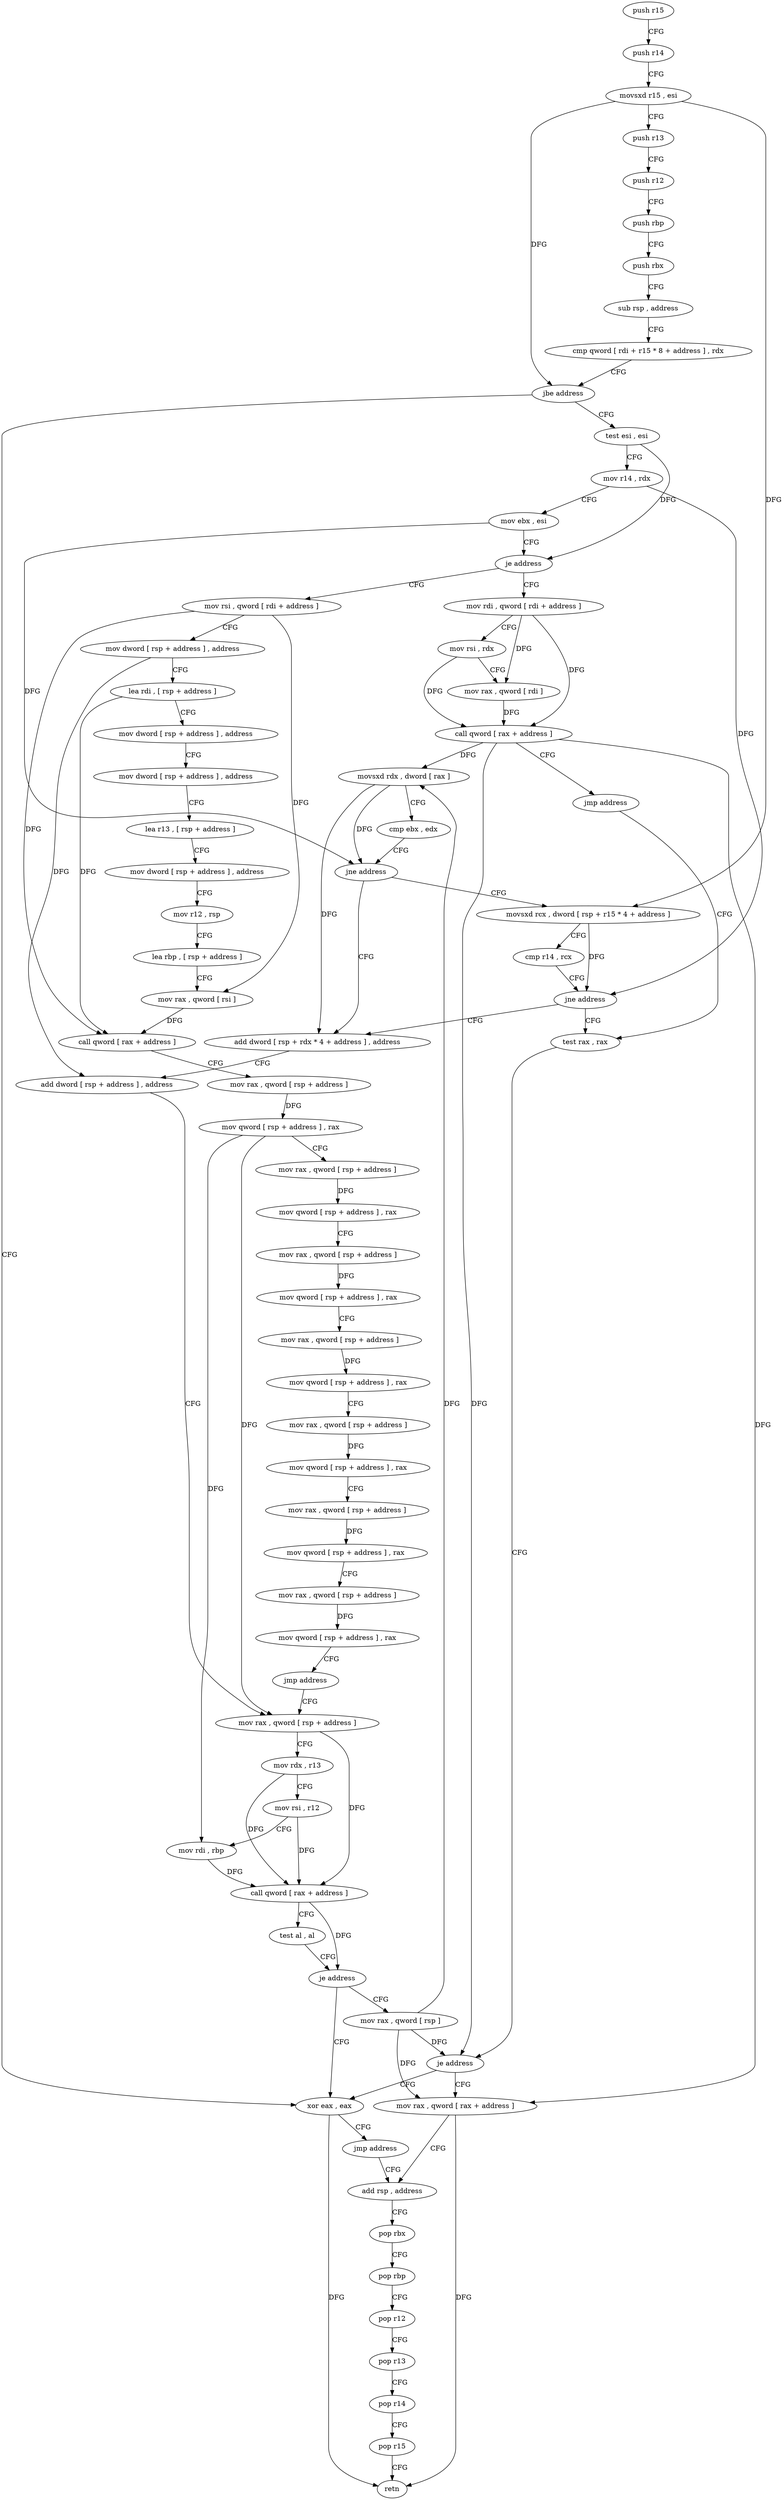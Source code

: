 digraph "func" {
"77488" [label = "push r15" ]
"77490" [label = "push r14" ]
"77492" [label = "movsxd r15 , esi" ]
"77495" [label = "push r13" ]
"77497" [label = "push r12" ]
"77499" [label = "push rbp" ]
"77500" [label = "push rbx" ]
"77501" [label = "sub rsp , address" ]
"77508" [label = "cmp qword [ rdi + r15 * 8 + address ] , rdx" ]
"77516" [label = "jbe address" ]
"77800" [label = "xor eax , eax" ]
"77522" [label = "test esi , esi" ]
"77802" [label = "jmp address" ]
"77752" [label = "add rsp , address" ]
"77524" [label = "mov r14 , rdx" ]
"77527" [label = "mov ebx , esi" ]
"77529" [label = "je address" ]
"77776" [label = "mov rdi , qword [ rdi + address ]" ]
"77535" [label = "mov rsi , qword [ rdi + address ]" ]
"77759" [label = "pop rbx" ]
"77760" [label = "pop rbp" ]
"77761" [label = "pop r12" ]
"77763" [label = "pop r13" ]
"77765" [label = "pop r14" ]
"77767" [label = "pop r15" ]
"77769" [label = "retn" ]
"77783" [label = "mov rsi , rdx" ]
"77786" [label = "mov rax , qword [ rdi ]" ]
"77789" [label = "call qword [ rax + address ]" ]
"77792" [label = "jmp address" ]
"77743" [label = "test rax , rax" ]
"77542" [label = "mov dword [ rsp + address ] , address" ]
"77550" [label = "lea rdi , [ rsp + address ]" ]
"77555" [label = "mov dword [ rsp + address ] , address" ]
"77563" [label = "mov dword [ rsp + address ] , address" ]
"77571" [label = "lea r13 , [ rsp + address ]" ]
"77576" [label = "mov dword [ rsp + address ] , address" ]
"77584" [label = "mov r12 , rsp" ]
"77587" [label = "lea rbp , [ rsp + address ]" ]
"77592" [label = "mov rax , qword [ rsi ]" ]
"77595" [label = "call qword [ rax + address ]" ]
"77601" [label = "mov rax , qword [ rsp + address ]" ]
"77606" [label = "mov qword [ rsp + address ] , rax" ]
"77611" [label = "mov rax , qword [ rsp + address ]" ]
"77616" [label = "mov qword [ rsp + address ] , rax" ]
"77621" [label = "mov rax , qword [ rsp + address ]" ]
"77626" [label = "mov qword [ rsp + address ] , rax" ]
"77631" [label = "mov rax , qword [ rsp + address ]" ]
"77636" [label = "mov qword [ rsp + address ] , rax" ]
"77641" [label = "mov rax , qword [ rsp + address ]" ]
"77649" [label = "mov qword [ rsp + address ] , rax" ]
"77654" [label = "mov rax , qword [ rsp + address ]" ]
"77662" [label = "mov qword [ rsp + address ] , rax" ]
"77667" [label = "mov rax , qword [ rsp + address ]" ]
"77675" [label = "mov qword [ rsp + address ] , rax" ]
"77680" [label = "jmp address" ]
"77698" [label = "mov rax , qword [ rsp + address ]" ]
"77746" [label = "je address" ]
"77748" [label = "mov rax , qword [ rax + address ]" ]
"77703" [label = "mov rdx , r13" ]
"77706" [label = "mov rsi , r12" ]
"77709" [label = "mov rdi , rbp" ]
"77712" [label = "call qword [ rax + address ]" ]
"77718" [label = "test al , al" ]
"77720" [label = "je address" ]
"77722" [label = "mov rax , qword [ rsp ]" ]
"77726" [label = "movsxd rdx , dword [ rax ]" ]
"77729" [label = "cmp ebx , edx" ]
"77731" [label = "jne address" ]
"77688" [label = "add dword [ rsp + rdx * 4 + address ] , address" ]
"77733" [label = "movsxd rcx , dword [ rsp + r15 * 4 + address ]" ]
"77693" [label = "add dword [ rsp + address ] , address" ]
"77738" [label = "cmp r14 , rcx" ]
"77741" [label = "jne address" ]
"77488" -> "77490" [ label = "CFG" ]
"77490" -> "77492" [ label = "CFG" ]
"77492" -> "77495" [ label = "CFG" ]
"77492" -> "77516" [ label = "DFG" ]
"77492" -> "77733" [ label = "DFG" ]
"77495" -> "77497" [ label = "CFG" ]
"77497" -> "77499" [ label = "CFG" ]
"77499" -> "77500" [ label = "CFG" ]
"77500" -> "77501" [ label = "CFG" ]
"77501" -> "77508" [ label = "CFG" ]
"77508" -> "77516" [ label = "CFG" ]
"77516" -> "77800" [ label = "CFG" ]
"77516" -> "77522" [ label = "CFG" ]
"77800" -> "77802" [ label = "CFG" ]
"77800" -> "77769" [ label = "DFG" ]
"77522" -> "77524" [ label = "CFG" ]
"77522" -> "77529" [ label = "DFG" ]
"77802" -> "77752" [ label = "CFG" ]
"77752" -> "77759" [ label = "CFG" ]
"77524" -> "77527" [ label = "CFG" ]
"77524" -> "77741" [ label = "DFG" ]
"77527" -> "77529" [ label = "CFG" ]
"77527" -> "77731" [ label = "DFG" ]
"77529" -> "77776" [ label = "CFG" ]
"77529" -> "77535" [ label = "CFG" ]
"77776" -> "77783" [ label = "CFG" ]
"77776" -> "77786" [ label = "DFG" ]
"77776" -> "77789" [ label = "DFG" ]
"77535" -> "77542" [ label = "CFG" ]
"77535" -> "77592" [ label = "DFG" ]
"77535" -> "77595" [ label = "DFG" ]
"77759" -> "77760" [ label = "CFG" ]
"77760" -> "77761" [ label = "CFG" ]
"77761" -> "77763" [ label = "CFG" ]
"77763" -> "77765" [ label = "CFG" ]
"77765" -> "77767" [ label = "CFG" ]
"77767" -> "77769" [ label = "CFG" ]
"77783" -> "77786" [ label = "CFG" ]
"77783" -> "77789" [ label = "DFG" ]
"77786" -> "77789" [ label = "DFG" ]
"77789" -> "77792" [ label = "CFG" ]
"77789" -> "77746" [ label = "DFG" ]
"77789" -> "77748" [ label = "DFG" ]
"77789" -> "77726" [ label = "DFG" ]
"77792" -> "77743" [ label = "CFG" ]
"77743" -> "77746" [ label = "CFG" ]
"77542" -> "77550" [ label = "CFG" ]
"77542" -> "77693" [ label = "DFG" ]
"77550" -> "77555" [ label = "CFG" ]
"77550" -> "77595" [ label = "DFG" ]
"77555" -> "77563" [ label = "CFG" ]
"77563" -> "77571" [ label = "CFG" ]
"77571" -> "77576" [ label = "CFG" ]
"77576" -> "77584" [ label = "CFG" ]
"77584" -> "77587" [ label = "CFG" ]
"77587" -> "77592" [ label = "CFG" ]
"77592" -> "77595" [ label = "DFG" ]
"77595" -> "77601" [ label = "CFG" ]
"77601" -> "77606" [ label = "DFG" ]
"77606" -> "77611" [ label = "CFG" ]
"77606" -> "77698" [ label = "DFG" ]
"77606" -> "77709" [ label = "DFG" ]
"77611" -> "77616" [ label = "DFG" ]
"77616" -> "77621" [ label = "CFG" ]
"77621" -> "77626" [ label = "DFG" ]
"77626" -> "77631" [ label = "CFG" ]
"77631" -> "77636" [ label = "DFG" ]
"77636" -> "77641" [ label = "CFG" ]
"77641" -> "77649" [ label = "DFG" ]
"77649" -> "77654" [ label = "CFG" ]
"77654" -> "77662" [ label = "DFG" ]
"77662" -> "77667" [ label = "CFG" ]
"77667" -> "77675" [ label = "DFG" ]
"77675" -> "77680" [ label = "CFG" ]
"77680" -> "77698" [ label = "CFG" ]
"77698" -> "77703" [ label = "CFG" ]
"77698" -> "77712" [ label = "DFG" ]
"77746" -> "77800" [ label = "CFG" ]
"77746" -> "77748" [ label = "CFG" ]
"77748" -> "77752" [ label = "CFG" ]
"77748" -> "77769" [ label = "DFG" ]
"77703" -> "77706" [ label = "CFG" ]
"77703" -> "77712" [ label = "DFG" ]
"77706" -> "77709" [ label = "CFG" ]
"77706" -> "77712" [ label = "DFG" ]
"77709" -> "77712" [ label = "DFG" ]
"77712" -> "77718" [ label = "CFG" ]
"77712" -> "77720" [ label = "DFG" ]
"77718" -> "77720" [ label = "CFG" ]
"77720" -> "77800" [ label = "CFG" ]
"77720" -> "77722" [ label = "CFG" ]
"77722" -> "77726" [ label = "DFG" ]
"77722" -> "77746" [ label = "DFG" ]
"77722" -> "77748" [ label = "DFG" ]
"77726" -> "77729" [ label = "CFG" ]
"77726" -> "77731" [ label = "DFG" ]
"77726" -> "77688" [ label = "DFG" ]
"77729" -> "77731" [ label = "CFG" ]
"77731" -> "77688" [ label = "CFG" ]
"77731" -> "77733" [ label = "CFG" ]
"77688" -> "77693" [ label = "CFG" ]
"77733" -> "77738" [ label = "CFG" ]
"77733" -> "77741" [ label = "DFG" ]
"77693" -> "77698" [ label = "CFG" ]
"77738" -> "77741" [ label = "CFG" ]
"77741" -> "77688" [ label = "CFG" ]
"77741" -> "77743" [ label = "CFG" ]
}
